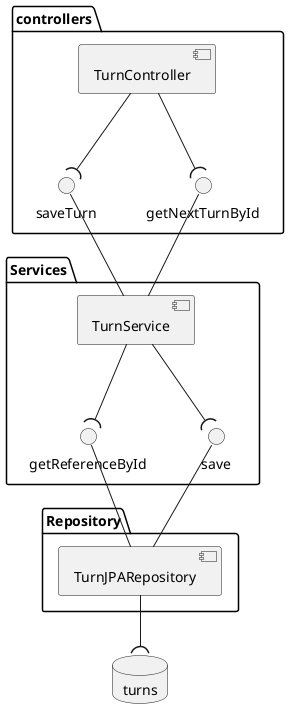 @startuml
database "turns"
package "controllers"{
[TurnController] --(saveTurn
[TurnController] --(getNextTurnById
}

package "Services"{
[TurnService] --(getReferenceById
[TurnService] --(save
saveTurn -- [TurnService]
getNextTurnById -- [TurnService]
}

package "Repository"{
[TurnJPARepository] --("turns"
getReferenceById -- [TurnJPARepository]
save -- [TurnJPARepository]
@enduml